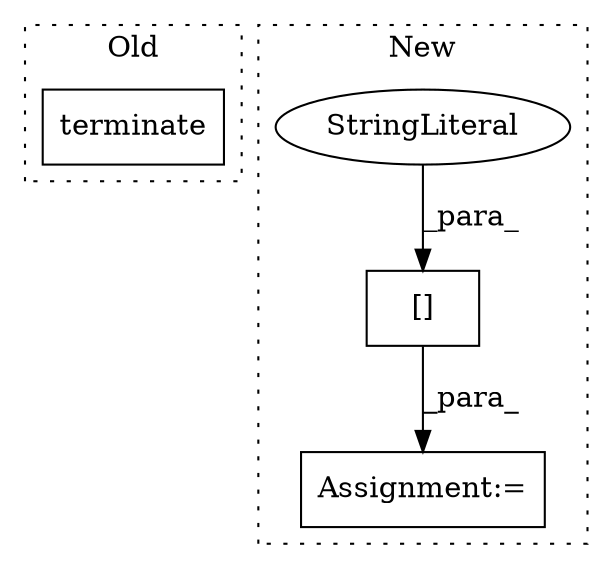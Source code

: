 digraph G {
subgraph cluster0 {
1 [label="terminate" a="32" s="19740" l="11" shape="box"];
label = "Old";
style="dotted";
}
subgraph cluster1 {
2 [label="[]" a="2" s="18678,18756" l="22,1" shape="box"];
3 [label="StringLiteral" a="45" s="18700" l="56" shape="ellipse"];
4 [label="Assignment:=" a="7" s="18656" l="110" shape="box"];
label = "New";
style="dotted";
}
2 -> 4 [label="_para_"];
3 -> 2 [label="_para_"];
}